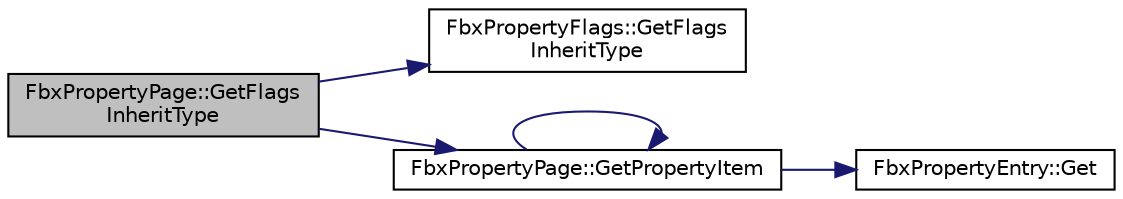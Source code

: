 digraph "FbxPropertyPage::GetFlagsInheritType"
{
  edge [fontname="Helvetica",fontsize="10",labelfontname="Helvetica",labelfontsize="10"];
  node [fontname="Helvetica",fontsize="10",shape=record];
  rankdir="LR";
  Node155 [label="FbxPropertyPage::GetFlags\lInheritType",height=0.2,width=0.4,color="black", fillcolor="grey75", style="filled", fontcolor="black"];
  Node155 -> Node156 [color="midnightblue",fontsize="10",style="solid",fontname="Helvetica"];
  Node156 [label="FbxPropertyFlags::GetFlags\lInheritType",height=0.2,width=0.4,color="black", fillcolor="white", style="filled",URL="$class_fbx_property_flags.html#a8cdb0c6b3dfb7986ce17eed144025e5a"];
  Node155 -> Node157 [color="midnightblue",fontsize="10",style="solid",fontname="Helvetica"];
  Node157 [label="FbxPropertyPage::GetPropertyItem",height=0.2,width=0.4,color="black", fillcolor="white", style="filled",URL="$class_fbx_property_page.html#a8a4190bff3b6acdc5adda7350cd0367d"];
  Node157 -> Node158 [color="midnightblue",fontsize="10",style="solid",fontname="Helvetica"];
  Node158 [label="FbxPropertyEntry::Get",height=0.2,width=0.4,color="black", fillcolor="white", style="filled",URL="$class_fbx_property_entry.html#ae91a2951a81cd0906ffa15c6d7c9abe4"];
  Node157 -> Node157 [color="midnightblue",fontsize="10",style="solid",fontname="Helvetica"];
}
